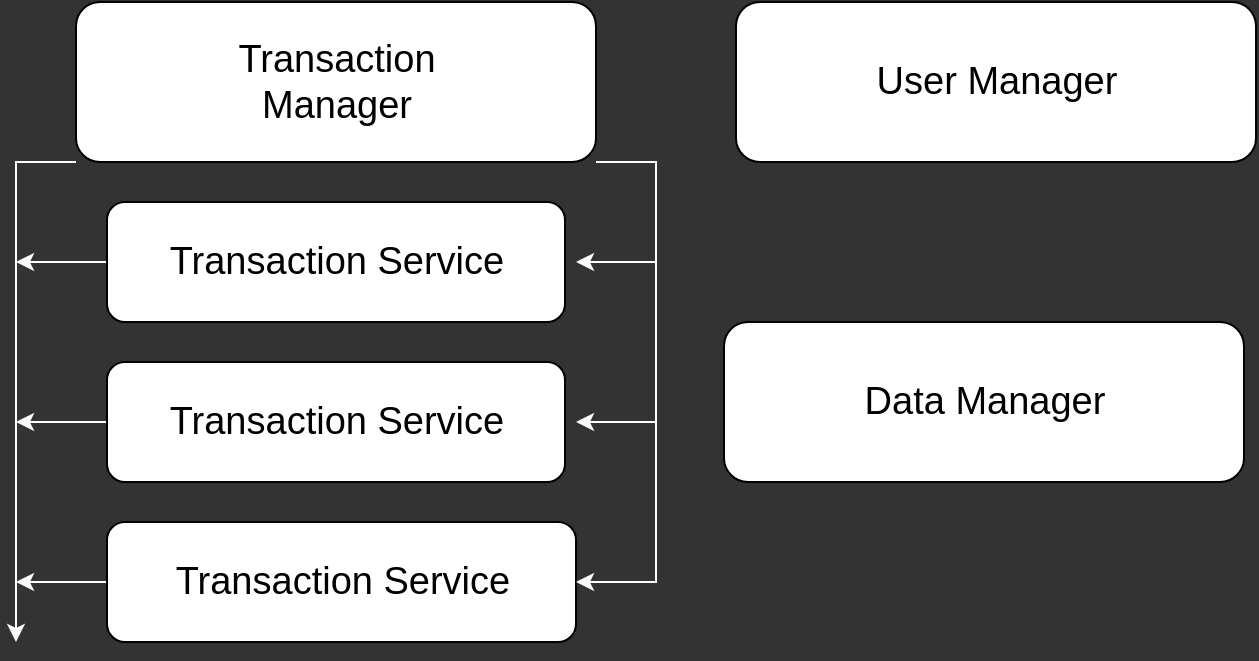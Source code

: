 <mxfile version="13.0.3" type="device"><diagram id="glXOhiODV7H6NDRbVBuP" name="Page-1"><mxGraphModel dx="1350" dy="816" grid="1" gridSize="10" guides="1" tooltips="1" connect="1" arrows="1" fold="1" page="1" pageScale="1" pageWidth="827" pageHeight="1169" background="#333333" math="0" shadow="0"><root><mxCell id="0"/><mxCell id="1" parent="0"/><mxCell id="f7jGOE2LozuBRBUz6G8h-10" value="" style="group" vertex="1" connectable="0" parent="1"><mxGeometry x="414" y="240" width="260" height="80" as="geometry"/></mxCell><mxCell id="f7jGOE2LozuBRBUz6G8h-8" value="" style="rounded=1;whiteSpace=wrap;html=1;" vertex="1" parent="f7jGOE2LozuBRBUz6G8h-10"><mxGeometry width="260" height="80" as="geometry"/></mxCell><mxCell id="f7jGOE2LozuBRBUz6G8h-9" value="Data Manager" style="text;html=1;strokeColor=none;fillColor=none;align=center;verticalAlign=middle;whiteSpace=wrap;rounded=0;fontSize=19;" vertex="1" parent="f7jGOE2LozuBRBUz6G8h-10"><mxGeometry x="52.5" y="20" width="155" height="40" as="geometry"/></mxCell><mxCell id="f7jGOE2LozuBRBUz6G8h-11" value="" style="group" vertex="1" connectable="0" parent="1"><mxGeometry x="420" y="80" width="260" height="80" as="geometry"/></mxCell><mxCell id="f7jGOE2LozuBRBUz6G8h-6" value="" style="rounded=1;whiteSpace=wrap;html=1;" vertex="1" parent="f7jGOE2LozuBRBUz6G8h-11"><mxGeometry width="260" height="80" as="geometry"/></mxCell><mxCell id="f7jGOE2LozuBRBUz6G8h-7" value="User Manager" style="text;html=1;strokeColor=none;fillColor=none;align=center;verticalAlign=middle;whiteSpace=wrap;rounded=0;fontSize=19;" vertex="1" parent="f7jGOE2LozuBRBUz6G8h-11"><mxGeometry x="52.5" y="20" width="155" height="40" as="geometry"/></mxCell><mxCell id="f7jGOE2LozuBRBUz6G8h-23" value="" style="group" vertex="1" connectable="0" parent="1"><mxGeometry x="60" y="80" width="320" height="320" as="geometry"/></mxCell><mxCell id="f7jGOE2LozuBRBUz6G8h-4" value="" style="group" vertex="1" connectable="0" parent="f7jGOE2LozuBRBUz6G8h-23"><mxGeometry x="30" width="260" height="80" as="geometry"/></mxCell><mxCell id="f7jGOE2LozuBRBUz6G8h-2" value="" style="rounded=1;whiteSpace=wrap;html=1;" vertex="1" parent="f7jGOE2LozuBRBUz6G8h-4"><mxGeometry width="260" height="80" as="geometry"/></mxCell><mxCell id="f7jGOE2LozuBRBUz6G8h-3" value="Transaction Manager" style="text;html=1;strokeColor=none;fillColor=none;align=center;verticalAlign=middle;whiteSpace=wrap;rounded=0;fontSize=19;" vertex="1" parent="f7jGOE2LozuBRBUz6G8h-4"><mxGeometry x="52.5" y="20" width="155" height="40" as="geometry"/></mxCell><mxCell id="f7jGOE2LozuBRBUz6G8h-17" style="edgeStyle=orthogonalEdgeStyle;rounded=0;orthogonalLoop=1;jettySize=auto;html=1;exitX=0;exitY=0.5;exitDx=0;exitDy=0;strokeColor=#FCFCFC;fontSize=19;" edge="1" parent="f7jGOE2LozuBRBUz6G8h-23" source="f7jGOE2LozuBRBUz6G8h-13"><mxGeometry relative="1" as="geometry"><mxPoint y="130" as="targetPoint"/></mxGeometry></mxCell><mxCell id="f7jGOE2LozuBRBUz6G8h-13" value="Transaction Service" style="rounded=1;whiteSpace=wrap;html=1;fontSize=19;" vertex="1" parent="f7jGOE2LozuBRBUz6G8h-23"><mxGeometry x="45.5" y="100" width="229" height="60" as="geometry"/></mxCell><mxCell id="f7jGOE2LozuBRBUz6G8h-18" style="edgeStyle=orthogonalEdgeStyle;rounded=0;orthogonalLoop=1;jettySize=auto;html=1;exitX=0;exitY=0.5;exitDx=0;exitDy=0;strokeColor=#FCFCFC;fontSize=19;" edge="1" parent="f7jGOE2LozuBRBUz6G8h-23" source="f7jGOE2LozuBRBUz6G8h-14"><mxGeometry relative="1" as="geometry"><mxPoint y="210" as="targetPoint"/></mxGeometry></mxCell><mxCell id="f7jGOE2LozuBRBUz6G8h-14" value="Transaction Service" style="rounded=1;whiteSpace=wrap;html=1;fontSize=19;" vertex="1" parent="f7jGOE2LozuBRBUz6G8h-23"><mxGeometry x="45.5" y="180" width="229" height="60" as="geometry"/></mxCell><mxCell id="f7jGOE2LozuBRBUz6G8h-19" style="edgeStyle=orthogonalEdgeStyle;rounded=0;orthogonalLoop=1;jettySize=auto;html=1;exitX=0;exitY=0.5;exitDx=0;exitDy=0;strokeColor=#FCFCFC;fontSize=19;" edge="1" parent="f7jGOE2LozuBRBUz6G8h-23" source="f7jGOE2LozuBRBUz6G8h-15"><mxGeometry relative="1" as="geometry"><mxPoint y="290" as="targetPoint"/></mxGeometry></mxCell><mxCell id="f7jGOE2LozuBRBUz6G8h-15" value="Transaction Service" style="rounded=1;whiteSpace=wrap;html=1;fontSize=19;" vertex="1" parent="f7jGOE2LozuBRBUz6G8h-23"><mxGeometry x="45.5" y="260" width="234.5" height="60" as="geometry"/></mxCell><mxCell id="f7jGOE2LozuBRBUz6G8h-16" style="edgeStyle=orthogonalEdgeStyle;rounded=0;orthogonalLoop=1;jettySize=auto;html=1;exitX=0;exitY=1;exitDx=0;exitDy=0;fontSize=19;strokeColor=#FCFCFC;" edge="1" parent="f7jGOE2LozuBRBUz6G8h-23" source="f7jGOE2LozuBRBUz6G8h-2"><mxGeometry relative="1" as="geometry"><mxPoint y="320" as="targetPoint"/><Array as="points"><mxPoint y="80"/></Array></mxGeometry></mxCell><mxCell id="f7jGOE2LozuBRBUz6G8h-20" style="edgeStyle=orthogonalEdgeStyle;rounded=0;orthogonalLoop=1;jettySize=auto;html=1;exitX=1;exitY=1;exitDx=0;exitDy=0;strokeColor=#FCFCFC;fontSize=19;" edge="1" parent="f7jGOE2LozuBRBUz6G8h-23" source="f7jGOE2LozuBRBUz6G8h-2"><mxGeometry relative="1" as="geometry"><mxPoint x="280" y="130" as="targetPoint"/><Array as="points"><mxPoint x="320" y="80"/></Array></mxGeometry></mxCell><mxCell id="f7jGOE2LozuBRBUz6G8h-21" style="edgeStyle=orthogonalEdgeStyle;rounded=0;orthogonalLoop=1;jettySize=auto;html=1;exitX=1;exitY=1;exitDx=0;exitDy=0;strokeColor=#FCFCFC;fontSize=19;" edge="1" parent="f7jGOE2LozuBRBUz6G8h-23" source="f7jGOE2LozuBRBUz6G8h-2"><mxGeometry relative="1" as="geometry"><mxPoint x="280" y="210" as="targetPoint"/><Array as="points"><mxPoint x="320" y="80"/><mxPoint x="320" y="210"/></Array></mxGeometry></mxCell><mxCell id="f7jGOE2LozuBRBUz6G8h-22" style="edgeStyle=orthogonalEdgeStyle;rounded=0;orthogonalLoop=1;jettySize=auto;html=1;exitX=1;exitY=1;exitDx=0;exitDy=0;entryX=1;entryY=0.5;entryDx=0;entryDy=0;strokeColor=#FCFCFC;fontSize=19;" edge="1" parent="f7jGOE2LozuBRBUz6G8h-23" source="f7jGOE2LozuBRBUz6G8h-2" target="f7jGOE2LozuBRBUz6G8h-15"><mxGeometry relative="1" as="geometry"><Array as="points"><mxPoint x="320" y="80"/><mxPoint x="320" y="290"/></Array></mxGeometry></mxCell></root></mxGraphModel></diagram></mxfile>